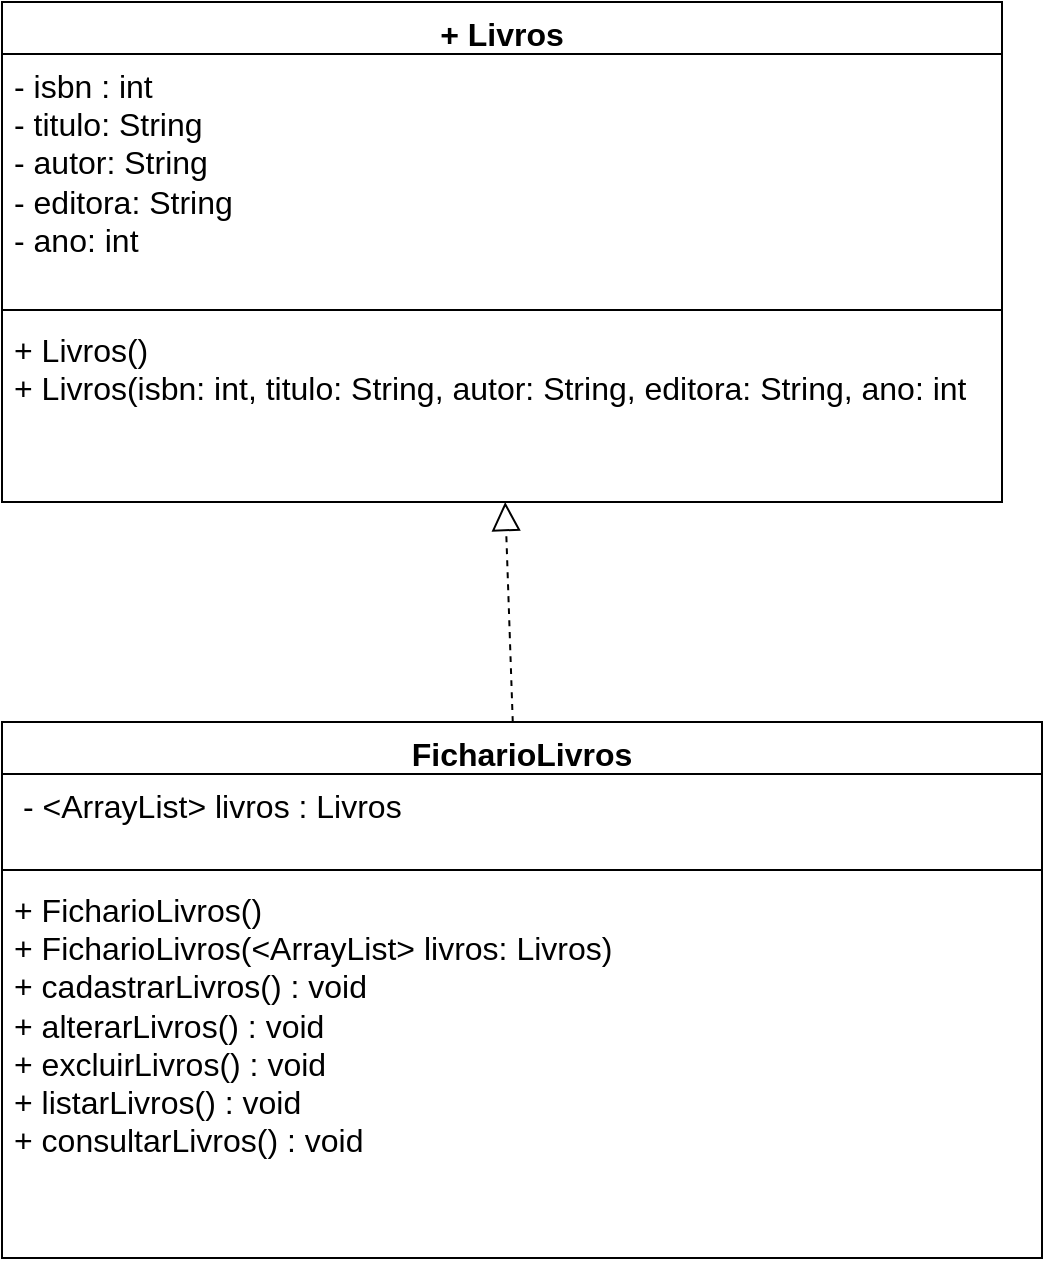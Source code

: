 <mxfile version="21.0.4" type="github">
  <diagram name="Página-1" id="y9r4fpH-43b_tr-uIKqR">
    <mxGraphModel dx="1290" dy="669" grid="1" gridSize="10" guides="1" tooltips="1" connect="1" arrows="1" fold="1" page="1" pageScale="1" pageWidth="827" pageHeight="1169" math="0" shadow="0">
      <root>
        <mxCell id="0" />
        <mxCell id="1" parent="0" />
        <mxCell id="A0Vb-kw6tbs9qMnlV1WT-1" value="+ Livros" style="swimlane;fontStyle=1;align=center;verticalAlign=top;childLayout=stackLayout;horizontal=1;startSize=26;horizontalStack=0;resizeParent=1;resizeParentMax=0;resizeLast=0;collapsible=1;marginBottom=0;whiteSpace=wrap;html=1;fontSize=16;" vertex="1" parent="1">
          <mxGeometry x="10" y="30" width="500" height="250" as="geometry" />
        </mxCell>
        <mxCell id="A0Vb-kw6tbs9qMnlV1WT-2" value="- isbn : int&lt;br&gt;- titulo: String&lt;br&gt;- autor: String&lt;br&gt;- editora: String&lt;br&gt;- ano: int" style="text;strokeColor=none;fillColor=none;align=left;verticalAlign=top;spacingLeft=4;spacingRight=4;overflow=hidden;rotatable=0;points=[[0,0.5],[1,0.5]];portConstraint=eastwest;whiteSpace=wrap;html=1;fontSize=16;" vertex="1" parent="A0Vb-kw6tbs9qMnlV1WT-1">
          <mxGeometry y="26" width="500" height="124" as="geometry" />
        </mxCell>
        <mxCell id="A0Vb-kw6tbs9qMnlV1WT-3" value="" style="line;strokeWidth=1;fillColor=none;align=left;verticalAlign=middle;spacingTop=-1;spacingLeft=3;spacingRight=3;rotatable=0;labelPosition=right;points=[];portConstraint=eastwest;strokeColor=inherit;fontSize=16;" vertex="1" parent="A0Vb-kw6tbs9qMnlV1WT-1">
          <mxGeometry y="150" width="500" height="8" as="geometry" />
        </mxCell>
        <mxCell id="A0Vb-kw6tbs9qMnlV1WT-4" value="+ Livros()&lt;br&gt;+ Livros(isbn: int, titulo: String, autor: String, editora: String, ano: int" style="text;strokeColor=none;fillColor=none;align=left;verticalAlign=top;spacingLeft=4;spacingRight=4;overflow=hidden;rotatable=0;points=[[0,0.5],[1,0.5]];portConstraint=eastwest;whiteSpace=wrap;html=1;fontSize=16;" vertex="1" parent="A0Vb-kw6tbs9qMnlV1WT-1">
          <mxGeometry y="158" width="500" height="92" as="geometry" />
        </mxCell>
        <mxCell id="A0Vb-kw6tbs9qMnlV1WT-5" value="FicharioLivros" style="swimlane;fontStyle=1;align=center;verticalAlign=top;childLayout=stackLayout;horizontal=1;startSize=26;horizontalStack=0;resizeParent=1;resizeParentMax=0;resizeLast=0;collapsible=1;marginBottom=0;whiteSpace=wrap;html=1;fontSize=16;" vertex="1" parent="1">
          <mxGeometry x="10" y="390" width="520" height="268" as="geometry" />
        </mxCell>
        <mxCell id="A0Vb-kw6tbs9qMnlV1WT-6" value="&amp;nbsp;- &amp;lt;ArrayList&amp;gt; livros : Livros&lt;br&gt;" style="text;strokeColor=none;fillColor=none;align=left;verticalAlign=top;spacingLeft=4;spacingRight=4;overflow=hidden;rotatable=0;points=[[0,0.5],[1,0.5]];portConstraint=eastwest;whiteSpace=wrap;html=1;fontSize=16;" vertex="1" parent="A0Vb-kw6tbs9qMnlV1WT-5">
          <mxGeometry y="26" width="520" height="44" as="geometry" />
        </mxCell>
        <mxCell id="A0Vb-kw6tbs9qMnlV1WT-7" value="" style="line;strokeWidth=1;fillColor=none;align=left;verticalAlign=middle;spacingTop=-1;spacingLeft=3;spacingRight=3;rotatable=0;labelPosition=right;points=[];portConstraint=eastwest;strokeColor=inherit;fontSize=16;" vertex="1" parent="A0Vb-kw6tbs9qMnlV1WT-5">
          <mxGeometry y="70" width="520" height="8" as="geometry" />
        </mxCell>
        <mxCell id="A0Vb-kw6tbs9qMnlV1WT-8" value="+ FicharioLivros()&lt;br&gt;+ FicharioLivros(&amp;lt;ArrayList&amp;gt; livros: Livros)&lt;br&gt;+ cadastrarLivros() : void&lt;br&gt;+ alterarLivros() : void&lt;br&gt;+ excluirLivros() : void&lt;br&gt;+ listarLivros() : void&lt;br&gt;+ consultarLivros() : void" style="text;strokeColor=none;fillColor=none;align=left;verticalAlign=top;spacingLeft=4;spacingRight=4;overflow=hidden;rotatable=0;points=[[0,0.5],[1,0.5]];portConstraint=eastwest;whiteSpace=wrap;html=1;fontSize=16;" vertex="1" parent="A0Vb-kw6tbs9qMnlV1WT-5">
          <mxGeometry y="78" width="520" height="190" as="geometry" />
        </mxCell>
        <mxCell id="A0Vb-kw6tbs9qMnlV1WT-9" value="" style="endArrow=block;dashed=1;endFill=0;endSize=12;html=1;rounded=0;fontSize=12;curved=1;" edge="1" parent="1" source="A0Vb-kw6tbs9qMnlV1WT-5" target="A0Vb-kw6tbs9qMnlV1WT-4">
          <mxGeometry width="160" relative="1" as="geometry">
            <mxPoint x="530" y="310" as="sourcePoint" />
            <mxPoint x="690" y="310" as="targetPoint" />
          </mxGeometry>
        </mxCell>
      </root>
    </mxGraphModel>
  </diagram>
</mxfile>
